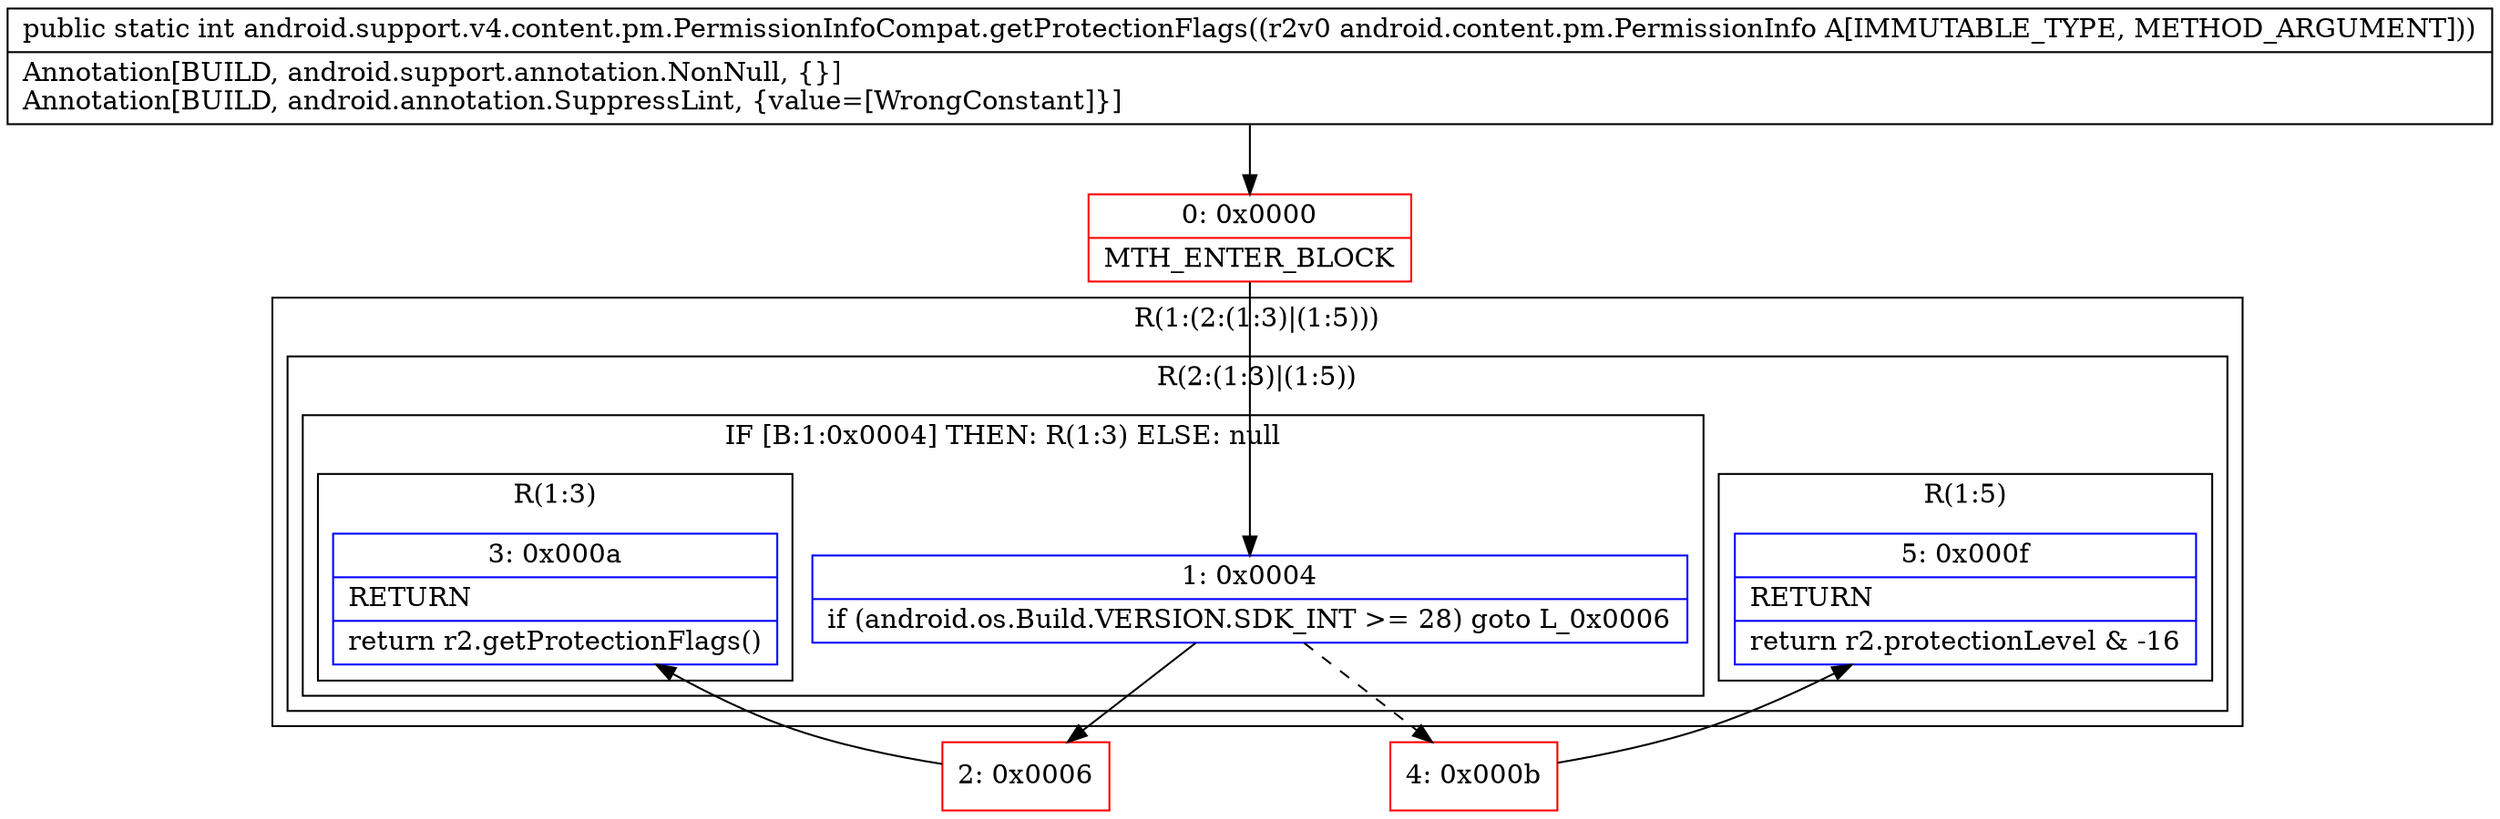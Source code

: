digraph "CFG forandroid.support.v4.content.pm.PermissionInfoCompat.getProtectionFlags(Landroid\/content\/pm\/PermissionInfo;)I" {
subgraph cluster_Region_1610848272 {
label = "R(1:(2:(1:3)|(1:5)))";
node [shape=record,color=blue];
subgraph cluster_Region_864313005 {
label = "R(2:(1:3)|(1:5))";
node [shape=record,color=blue];
subgraph cluster_IfRegion_483272148 {
label = "IF [B:1:0x0004] THEN: R(1:3) ELSE: null";
node [shape=record,color=blue];
Node_1 [shape=record,label="{1\:\ 0x0004|if (android.os.Build.VERSION.SDK_INT \>= 28) goto L_0x0006\l}"];
subgraph cluster_Region_818966178 {
label = "R(1:3)";
node [shape=record,color=blue];
Node_3 [shape=record,label="{3\:\ 0x000a|RETURN\l|return r2.getProtectionFlags()\l}"];
}
}
subgraph cluster_Region_1282384816 {
label = "R(1:5)";
node [shape=record,color=blue];
Node_5 [shape=record,label="{5\:\ 0x000f|RETURN\l|return r2.protectionLevel & \-16\l}"];
}
}
}
Node_0 [shape=record,color=red,label="{0\:\ 0x0000|MTH_ENTER_BLOCK\l}"];
Node_2 [shape=record,color=red,label="{2\:\ 0x0006}"];
Node_4 [shape=record,color=red,label="{4\:\ 0x000b}"];
MethodNode[shape=record,label="{public static int android.support.v4.content.pm.PermissionInfoCompat.getProtectionFlags((r2v0 android.content.pm.PermissionInfo A[IMMUTABLE_TYPE, METHOD_ARGUMENT]))  | Annotation[BUILD, android.support.annotation.NonNull, \{\}]\lAnnotation[BUILD, android.annotation.SuppressLint, \{value=[WrongConstant]\}]\l}"];
MethodNode -> Node_0;
Node_1 -> Node_2;
Node_1 -> Node_4[style=dashed];
Node_0 -> Node_1;
Node_2 -> Node_3;
Node_4 -> Node_5;
}

